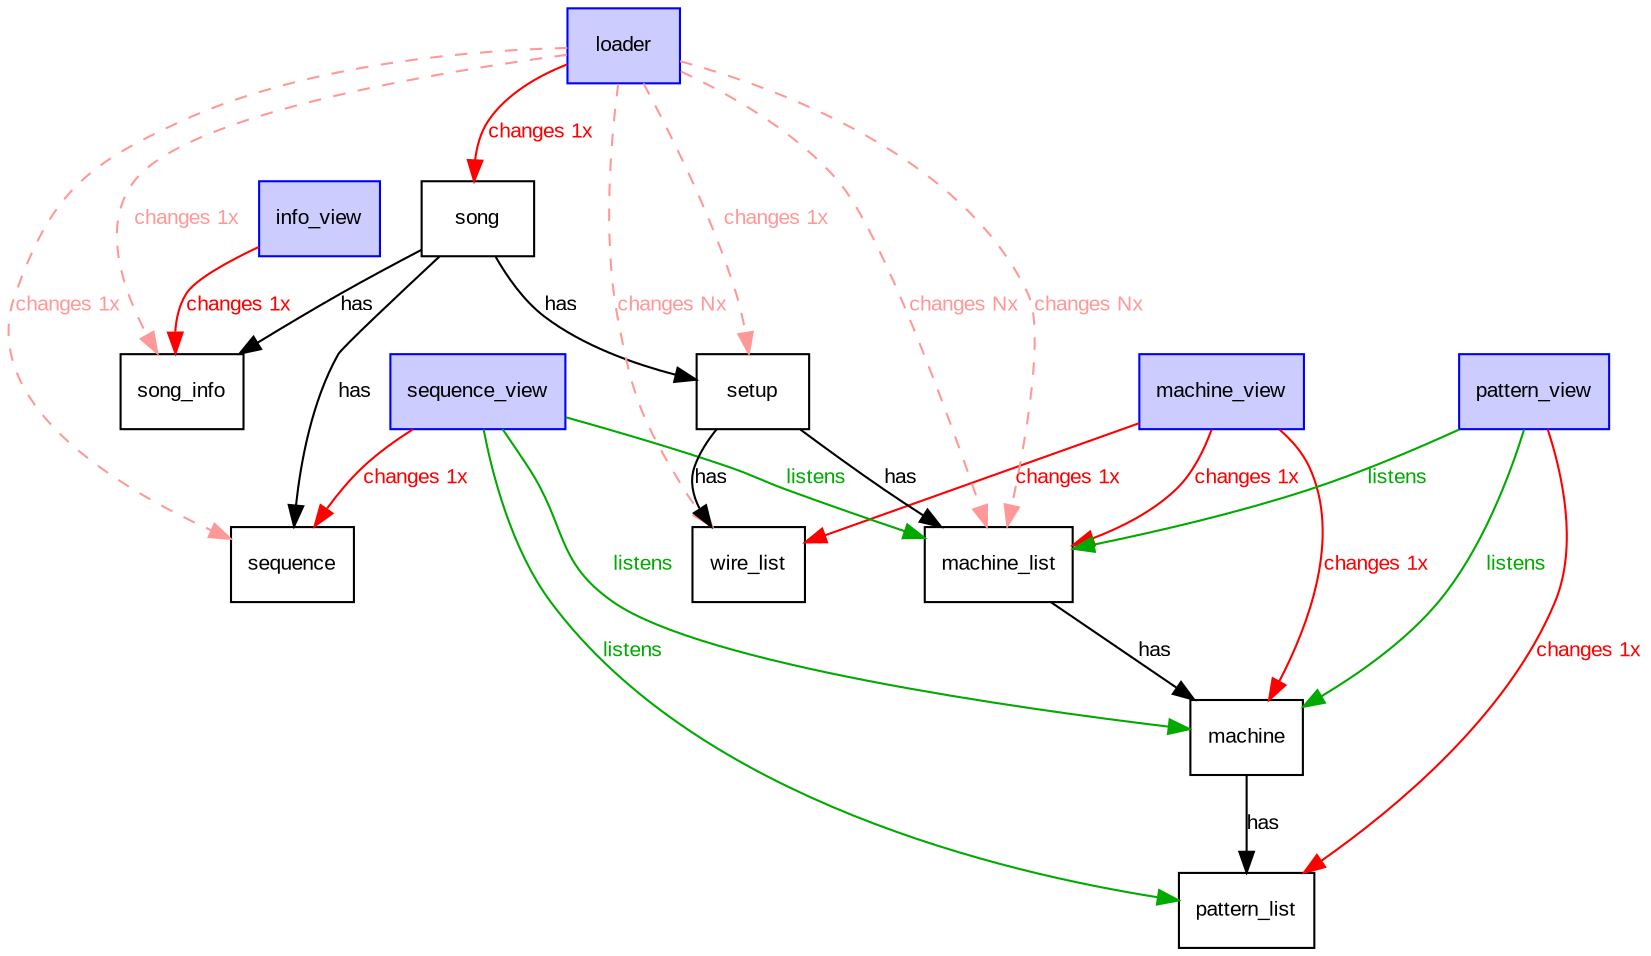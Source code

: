 /* $Id: signals.dot,v 1.2 2006-08-26 10:13:47 berzerka Exp $
 * compile with:
 *   dot -Tpng signals.dot -o signals.png
 */
digraph M {
  orientation=portrait;
  node [shape=box,fontname="Arial",fontsize="10",style=filled,fillcolor="#FFFFFF"];
  edge [fontname="Arial",fontsize="10"];

  /* nodes */
  song;
  machine_view [color="#0000FF",fillcolor="#CCCCFF"];
  pattern_view [color="#0000FF",fillcolor="#CCCCFF"];
  sequence_view [color="#0000FF",fillcolor="#CCCCFF"];
  info_view [color="#0000FF",fillcolor="#CCCCFF"];
  loader [color="#0000FF",fillcolor="#CCCCFF"];
  
  /* edges */
  /* has */
  song -> song_info [label="has"];
  song -> sequence [label="has"];
  song -> setup [label="has"];
  
  setup -> machine_list [label="has"];
  setup -> wire_list [label="has"];
  
  machine_list -> machine [label="has"];
  
  machine -> pattern_list [label="has"];

  /* changes */
  loader -> song [label="changes 1x",color="#FF0000",fontcolor="#FF0000"];
  loader -> song_info [label="changes 1x",color="#FF9999",style=dashed,fontcolor="#FF9999"];
  loader -> sequence [label="changes 1x",color="#FF9999",style=dashed,fontcolor="#FF9999"];
  loader -> setup [label="changes 1x",color="#FF9999",style=dashed,fontcolor="#FF9999"];
  loader -> machine_list [label="changes Nx",color="#FF9999",style=dashed,fontcolor="#FF9999"];
  loader -> wire_list [label="changes Nx",color="#FF9999",style=dashed,fontcolor="#FF9999"];
  loader -> machine_list [label="changes Nx",color="#FF9999",style=dashed,fontcolor="#FF9999"];

  machine_view -> machine_list [label="changes 1x",color="#FF0000",fontcolor="#FF0000"];
  machine_view -> wire_list [label="changes 1x",color="#FF0000",fontcolor="#FF0000"];
  machine_view -> machine [label="changes 1x",color="#FF0000",fontcolor="#FF0000"];
  
  pattern_view -> pattern_list [label="changes 1x",color="#FF0000",fontcolor="#FF0000"];
  
  sequence_view -> sequence [label="changes 1x",color="#FF0000",fontcolor="#FF0000"];
  
  info_view -> song_info [label="changes 1x",color="#FF0000",fontcolor="#FF0000"];
  
  /* listens */
  sequence_view -> machine_list [label="listens",color="#00AA00",fontcolor="#00AA00"];
  sequence_view -> pattern_list [label="listens",color="#00AA00",fontcolor="#00AA00"];
  sequence_view -> machine [label="listens",color="#00AA00",fontcolor="#00AA00"];
  
  pattern_view -> machine_list [label="listens",color="#00AA00",fontcolor="#00AA00"];
  pattern_view -> machine [label="listens",color="#00AA00",fontcolor="#00AA00"];
}
